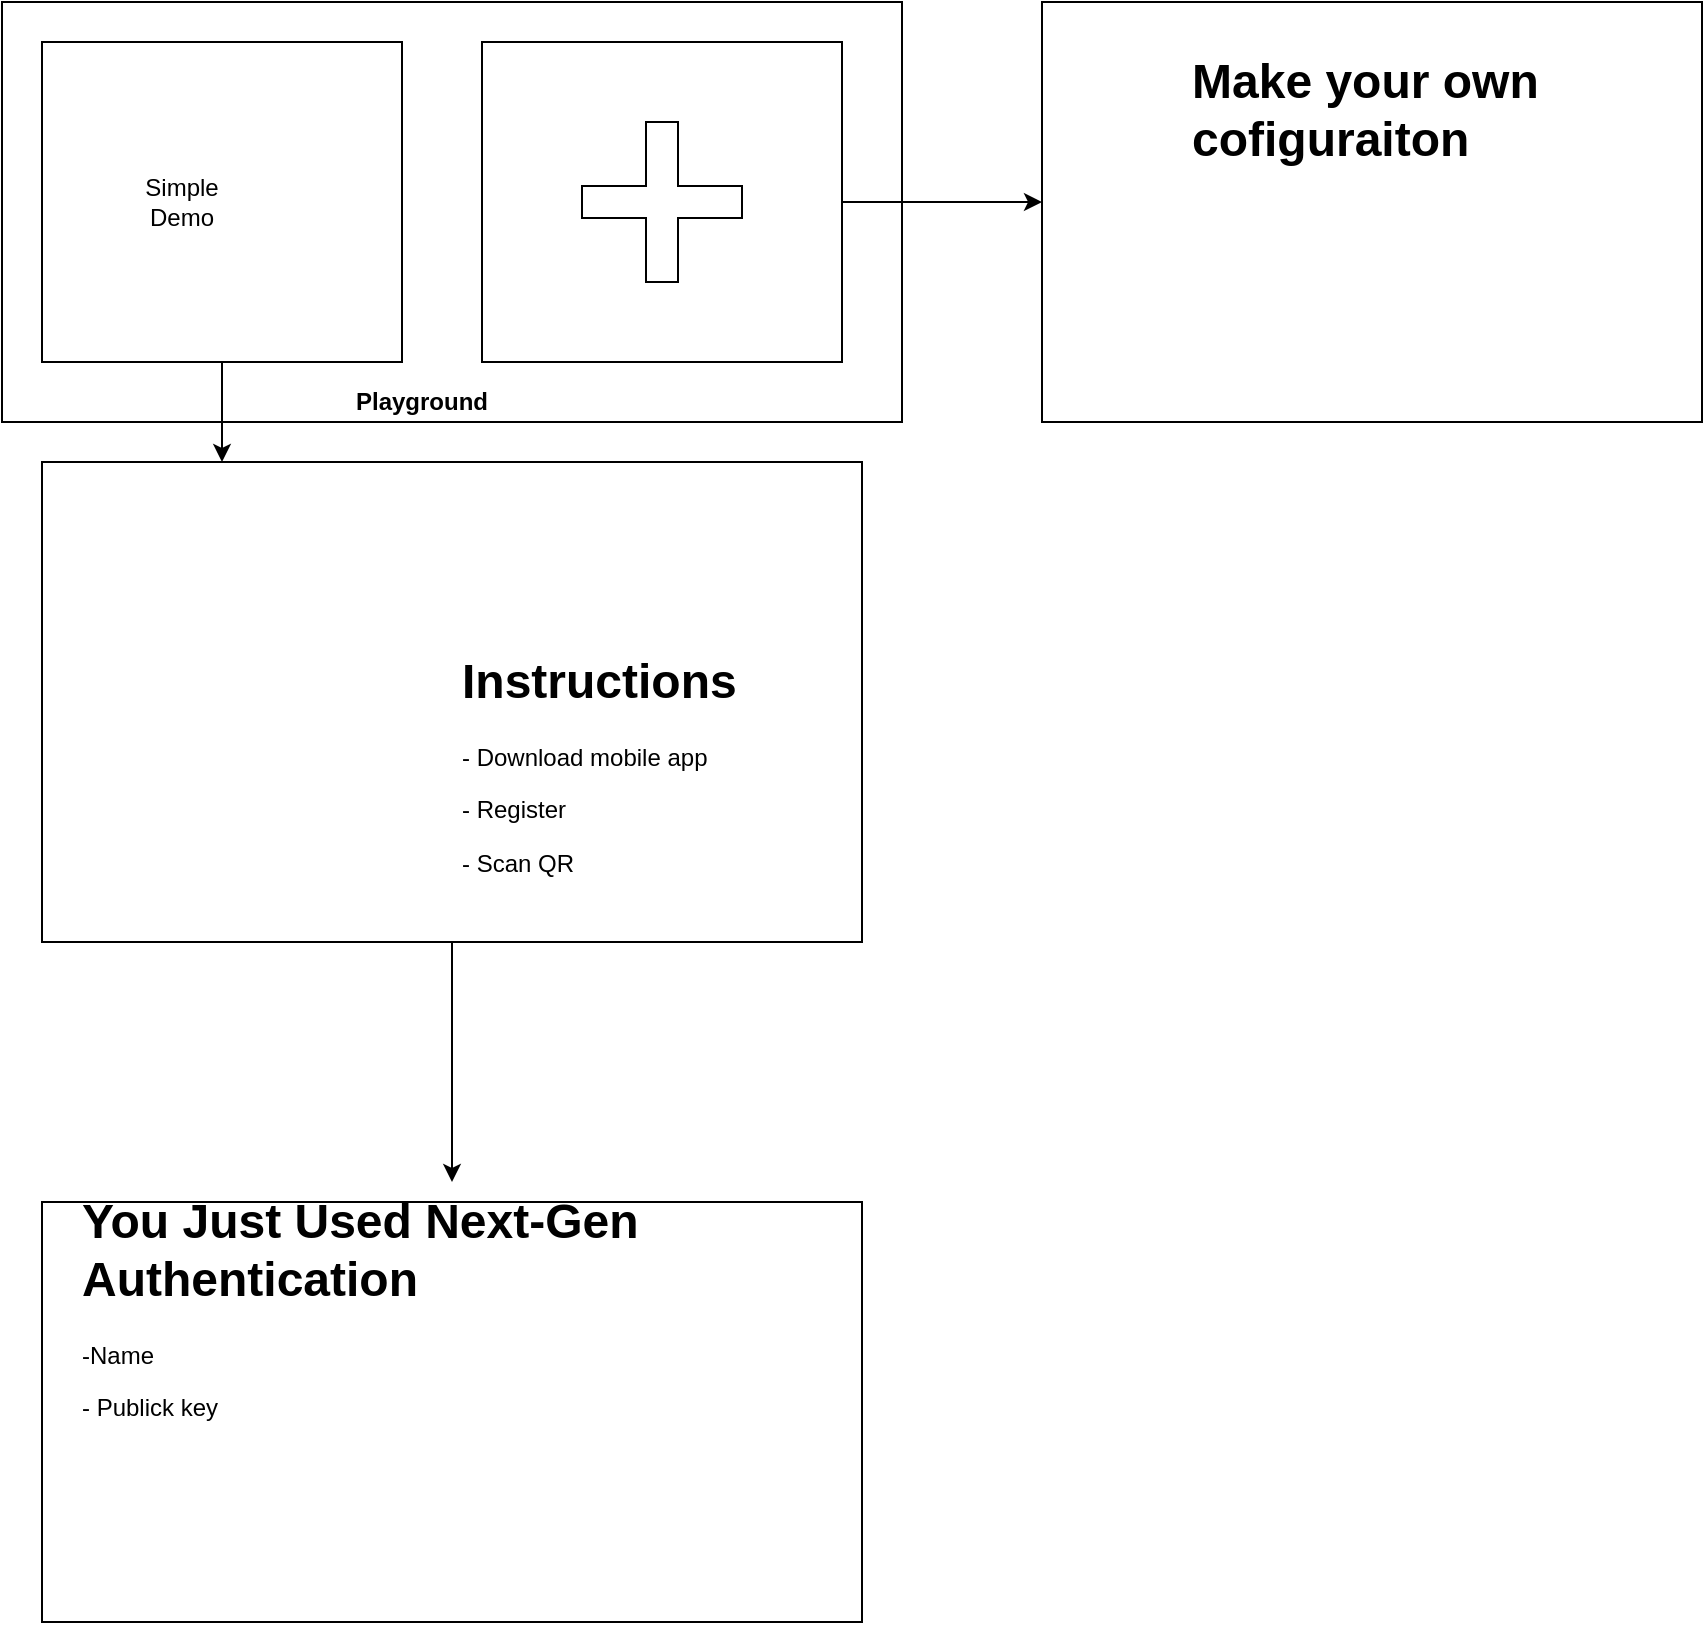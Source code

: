 <mxfile pages="1" version="11.2.5" type="github"><diagram id="LNW6MQsGQrNZiA9fw7tH" name="Page-1"><mxGraphModel dx="1038" dy="563" grid="1" gridSize="10" guides="1" tooltips="1" connect="1" arrows="1" fold="1" page="1" pageScale="1" pageWidth="850" pageHeight="1100" math="0" shadow="0"><root><mxCell id="0"/><mxCell id="1" parent="0"/><mxCell id="RjXxieChPc93qBJH2l99-12" value="" style="rounded=0;whiteSpace=wrap;html=1;" vertex="1" parent="1"><mxGeometry width="450" height="210" as="geometry"/></mxCell><mxCell id="RjXxieChPc93qBJH2l99-1" value="" style="rounded=0;whiteSpace=wrap;html=1;" vertex="1" parent="1"><mxGeometry x="20" y="20" width="180" height="160" as="geometry"/></mxCell><mxCell id="RjXxieChPc93qBJH2l99-18" style="edgeStyle=orthogonalEdgeStyle;rounded=0;orthogonalLoop=1;jettySize=auto;html=1;exitX=1;exitY=0.5;exitDx=0;exitDy=0;" edge="1" parent="1" source="RjXxieChPc93qBJH2l99-2"><mxGeometry relative="1" as="geometry"><mxPoint x="520" y="100" as="targetPoint"/></mxGeometry></mxCell><mxCell id="RjXxieChPc93qBJH2l99-2" value="" style="rounded=0;whiteSpace=wrap;html=1;" vertex="1" parent="1"><mxGeometry x="240" y="20" width="180" height="160" as="geometry"/></mxCell><mxCell id="RjXxieChPc93qBJH2l99-5" value="" style="shape=cross;whiteSpace=wrap;html=1;" vertex="1" parent="1"><mxGeometry x="290" y="60" width="80" height="80" as="geometry"/></mxCell><mxCell id="RjXxieChPc93qBJH2l99-6" value="Simple Demo" style="text;html=1;strokeColor=none;fillColor=none;align=center;verticalAlign=middle;whiteSpace=wrap;rounded=0;" vertex="1" parent="1"><mxGeometry x="70" y="90" width="40" height="20" as="geometry"/></mxCell><mxCell id="RjXxieChPc93qBJH2l99-17" style="edgeStyle=orthogonalEdgeStyle;rounded=0;orthogonalLoop=1;jettySize=auto;html=1;exitX=0.5;exitY=1;exitDx=0;exitDy=0;" edge="1" parent="1" source="RjXxieChPc93qBJH2l99-8"><mxGeometry relative="1" as="geometry"><mxPoint x="225" y="590" as="targetPoint"/></mxGeometry></mxCell><mxCell id="RjXxieChPc93qBJH2l99-8" value="" style="rounded=0;whiteSpace=wrap;html=1;" vertex="1" parent="1"><mxGeometry x="20" y="230" width="410" height="240" as="geometry"/></mxCell><mxCell id="RjXxieChPc93qBJH2l99-9" value="" style="shape=image;html=1;verticalAlign=top;verticalLabelPosition=bottom;labelBackgroundColor=#ffffff;imageAspect=0;aspect=fixed;image=https://cdn1.iconfinder.com/data/icons/ios-11-glyphs/30/qr_code-128.png" vertex="1" parent="1"><mxGeometry x="40" y="295" width="170" height="170" as="geometry"/></mxCell><mxCell id="RjXxieChPc93qBJH2l99-10" value="&lt;h1&gt;Instructions&lt;/h1&gt;&lt;p&gt;- Download mobile app&lt;/p&gt;&lt;p&gt;- Register&lt;/p&gt;&lt;p&gt;- Scan QR&lt;/p&gt;&lt;p&gt;&lt;br&gt;&lt;/p&gt;" style="text;html=1;strokeColor=none;fillColor=none;spacing=5;spacingTop=-20;whiteSpace=wrap;overflow=hidden;rounded=0;" vertex="1" parent="1"><mxGeometry x="225" y="320" width="190" height="120" as="geometry"/></mxCell><mxCell id="RjXxieChPc93qBJH2l99-11" value="" style="endArrow=classic;html=1;exitX=0.5;exitY=1;exitDx=0;exitDy=0;" edge="1" parent="1" source="RjXxieChPc93qBJH2l99-1"><mxGeometry width="50" height="50" relative="1" as="geometry"><mxPoint x="20" y="610" as="sourcePoint"/><mxPoint x="110" y="230" as="targetPoint"/></mxGeometry></mxCell><mxCell id="RjXxieChPc93qBJH2l99-14" value="&lt;b&gt;Playground&lt;/b&gt;" style="text;html=1;strokeColor=none;fillColor=none;align=center;verticalAlign=middle;whiteSpace=wrap;rounded=0;" vertex="1" parent="1"><mxGeometry x="160" y="190" width="100" height="20" as="geometry"/></mxCell><mxCell id="RjXxieChPc93qBJH2l99-15" value="" style="rounded=0;whiteSpace=wrap;html=1;" vertex="1" parent="1"><mxGeometry x="20" y="600" width="410" height="210" as="geometry"/></mxCell><mxCell id="RjXxieChPc93qBJH2l99-16" value="&lt;h1&gt;You Just Used Next-Gen Authentication&lt;/h1&gt;&lt;p&gt;-Name&lt;/p&gt;&lt;p&gt;- Publick key&lt;/p&gt;&lt;p&gt;&lt;br&gt;&lt;/p&gt;" style="text;html=1;strokeColor=none;fillColor=none;spacing=5;spacingTop=-20;whiteSpace=wrap;overflow=hidden;rounded=0;" vertex="1" parent="1"><mxGeometry x="35" y="590" width="390" height="120" as="geometry"/></mxCell><mxCell id="RjXxieChPc93qBJH2l99-19" value="" style="rounded=0;whiteSpace=wrap;html=1;" vertex="1" parent="1"><mxGeometry x="520" width="330" height="210" as="geometry"/></mxCell><mxCell id="RjXxieChPc93qBJH2l99-20" value="&lt;h1&gt;Make your own cofiguraiton&lt;/h1&gt;" style="text;html=1;strokeColor=none;fillColor=none;spacing=5;spacingTop=-20;whiteSpace=wrap;overflow=hidden;rounded=0;" vertex="1" parent="1"><mxGeometry x="590" y="20" width="190" height="120" as="geometry"/></mxCell></root></mxGraphModel></diagram></mxfile>